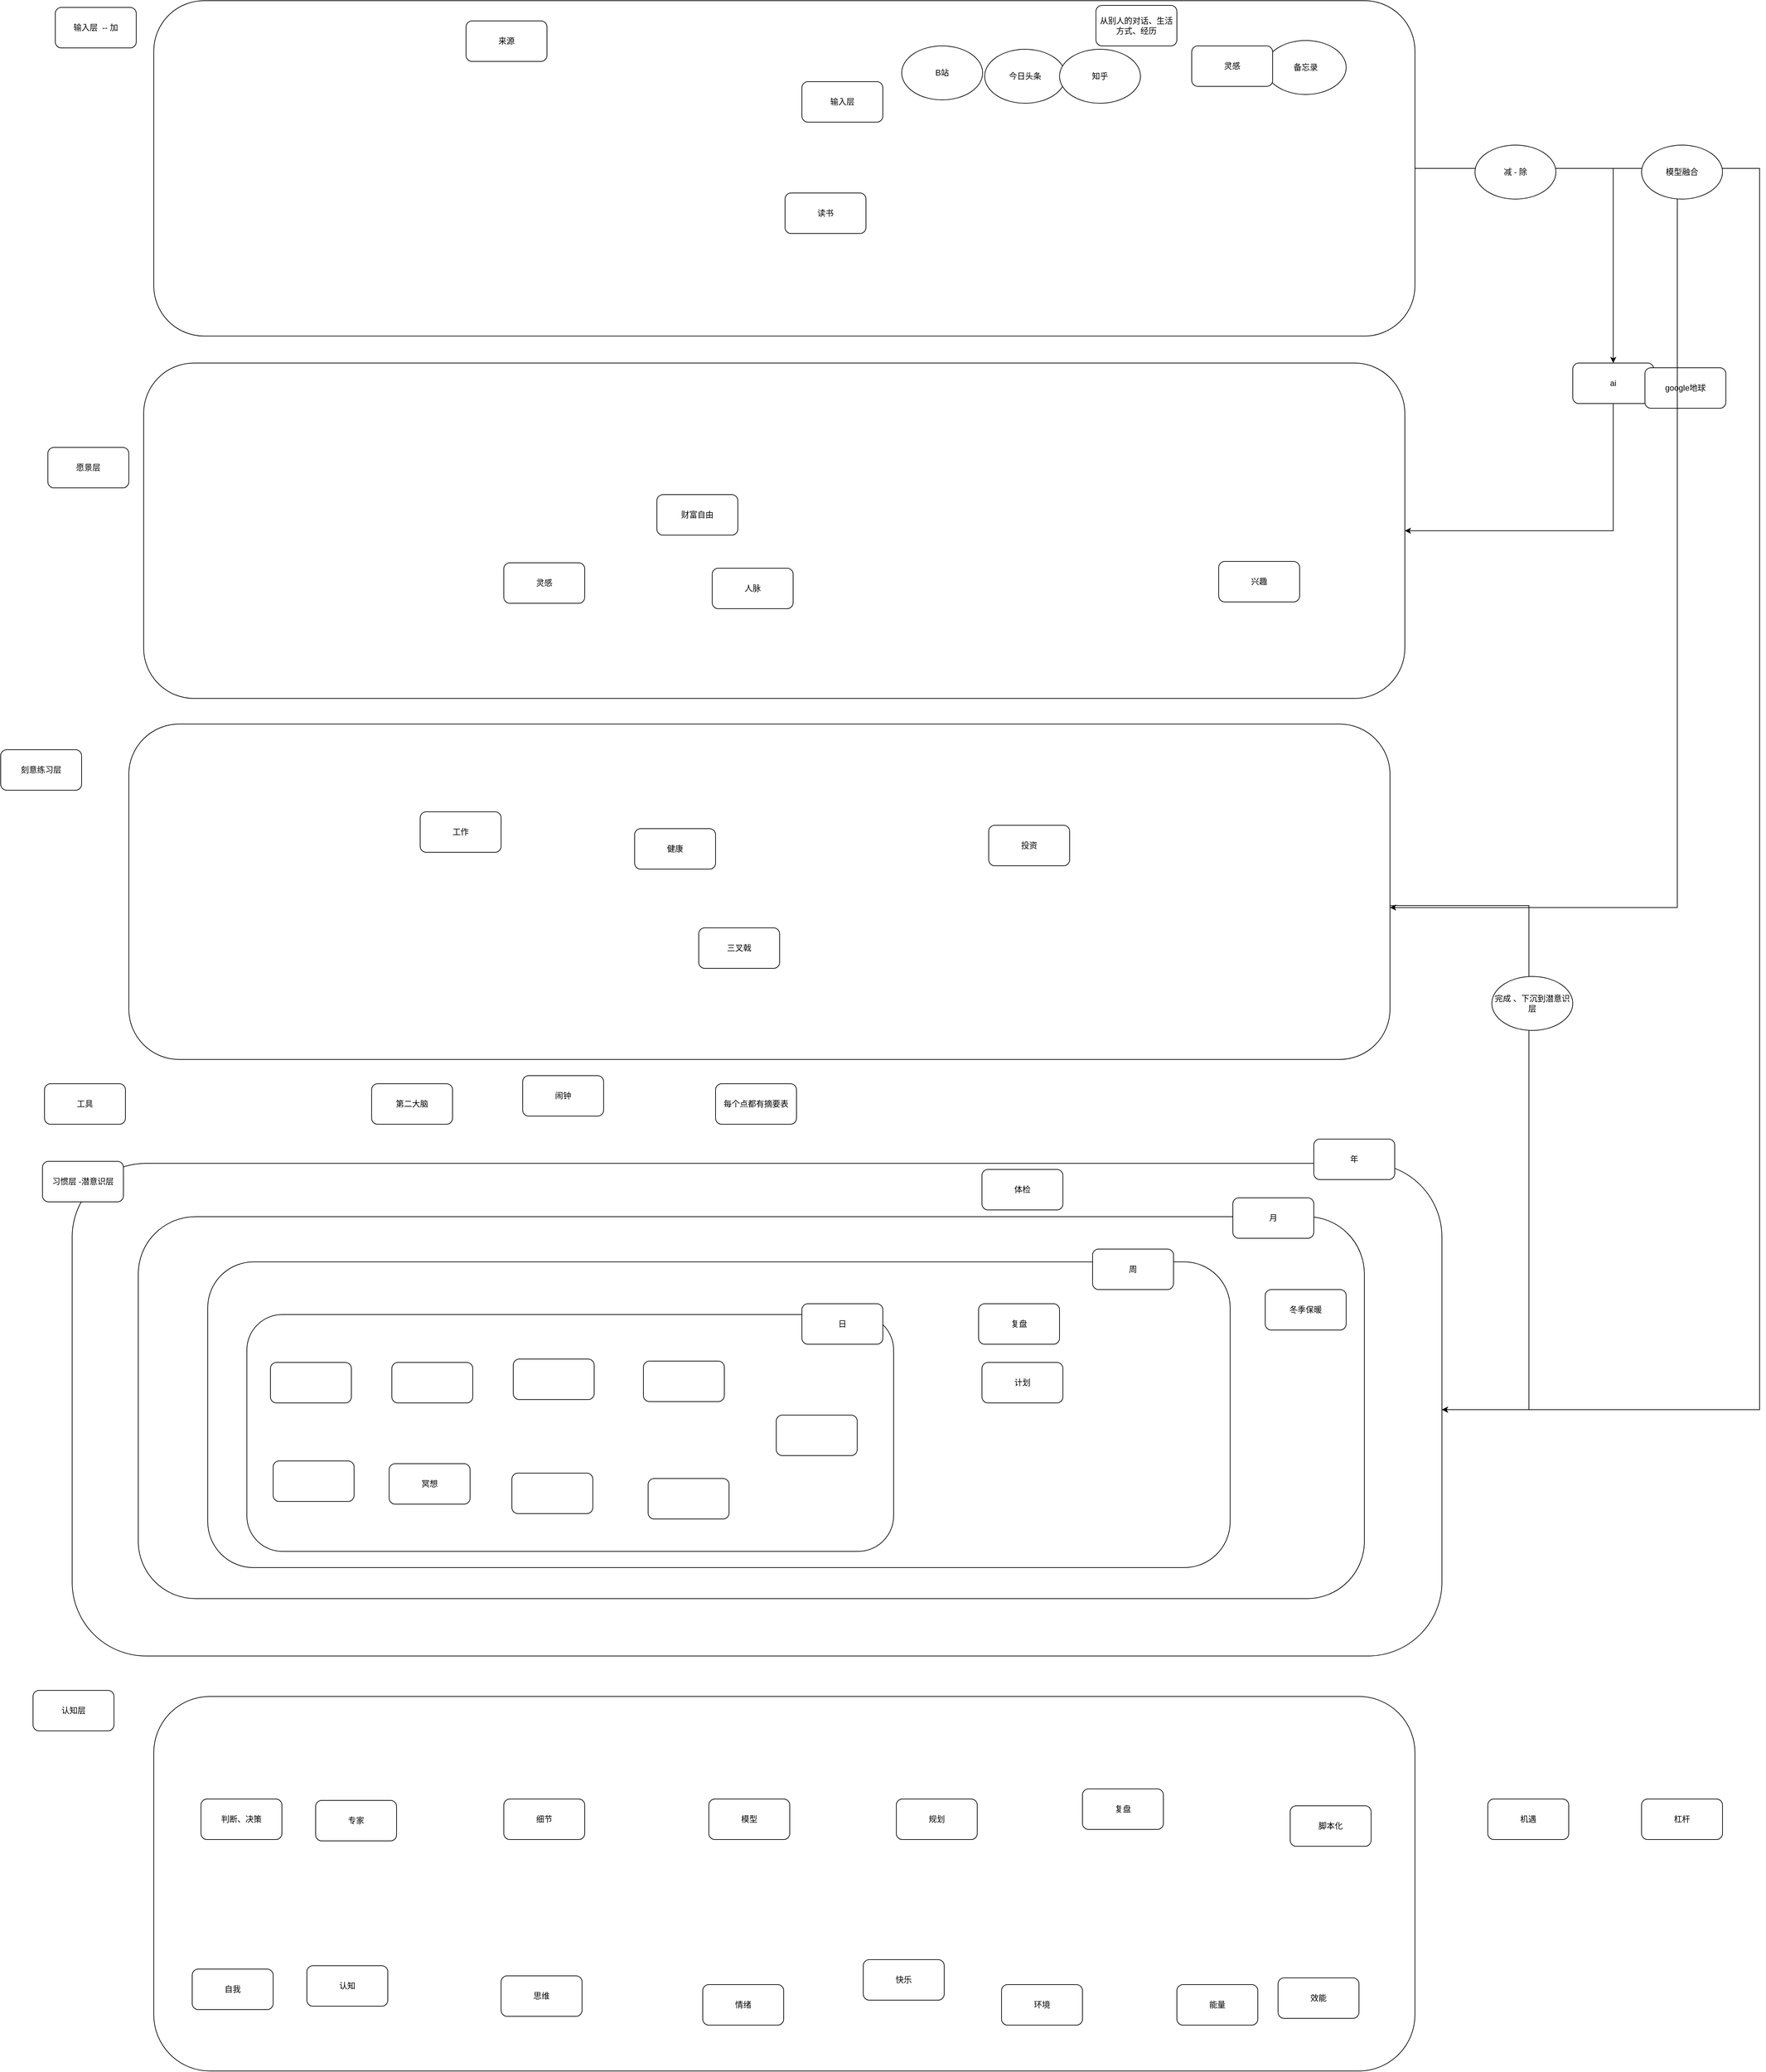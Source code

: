 <mxfile version="21.1.0" type="github">
  <diagram name="第 1 页" id="GRDvZaboTSoRFHHBoFmb">
    <mxGraphModel dx="3695" dy="1604" grid="0" gridSize="10" guides="1" tooltips="1" connect="1" arrows="1" fold="1" page="1" pageScale="1" pageWidth="827" pageHeight="1169" math="0" shadow="0">
      <root>
        <mxCell id="0" />
        <mxCell id="1" parent="0" />
        <mxCell id="XuNIK-hLuB95dvQplZHj-77" style="edgeStyle=orthogonalEdgeStyle;rounded=0;orthogonalLoop=1;jettySize=auto;html=1;exitX=1;exitY=0.5;exitDx=0;exitDy=0;entryX=1;entryY=0.5;entryDx=0;entryDy=0;" edge="1" parent="1" source="XuNIK-hLuB95dvQplZHj-49" target="XuNIK-hLuB95dvQplZHj-17">
          <mxGeometry relative="1" as="geometry">
            <mxPoint x="2160" y="2313" as="targetPoint" />
            <Array as="points">
              <mxPoint x="2233" y="1016" />
              <mxPoint x="2233" y="2855" />
            </Array>
          </mxGeometry>
        </mxCell>
        <mxCell id="XuNIK-hLuB95dvQplZHj-49" value="" style="rounded=1;whiteSpace=wrap;html=1;" vertex="1" parent="1">
          <mxGeometry x="-148" y="767" width="1870" height="497" as="geometry" />
        </mxCell>
        <mxCell id="XuNIK-hLuB95dvQplZHj-17" value="" style="rounded=1;whiteSpace=wrap;html=1;" vertex="1" parent="1">
          <mxGeometry x="-269" y="2490" width="2031" height="730" as="geometry" />
        </mxCell>
        <mxCell id="XuNIK-hLuB95dvQplZHj-15" value="" style="rounded=1;whiteSpace=wrap;html=1;" vertex="1" parent="1">
          <mxGeometry x="-171" y="2569" width="1818" height="566" as="geometry" />
        </mxCell>
        <mxCell id="XuNIK-hLuB95dvQplZHj-13" value="" style="rounded=1;whiteSpace=wrap;html=1;" vertex="1" parent="1">
          <mxGeometry x="-68" y="2636" width="1516" height="453" as="geometry" />
        </mxCell>
        <mxCell id="XuNIK-hLuB95dvQplZHj-11" value="" style="rounded=1;whiteSpace=wrap;html=1;" vertex="1" parent="1">
          <mxGeometry x="-10" y="2714" width="959" height="351" as="geometry" />
        </mxCell>
        <mxCell id="baQ6zyngYYexwskYTPrT-2" value="备忘录" style="ellipse;whiteSpace=wrap;html=1;" parent="1" vertex="1">
          <mxGeometry x="1500" y="826" width="120" height="80" as="geometry" />
        </mxCell>
        <mxCell id="baQ6zyngYYexwskYTPrT-3" value="B站" style="ellipse;whiteSpace=wrap;html=1;" parent="1" vertex="1">
          <mxGeometry x="961" y="834" width="120" height="80" as="geometry" />
        </mxCell>
        <mxCell id="baQ6zyngYYexwskYTPrT-4" value="今日头条" style="ellipse;whiteSpace=wrap;html=1;" parent="1" vertex="1">
          <mxGeometry x="1084" y="839" width="120" height="80" as="geometry" />
        </mxCell>
        <mxCell id="baQ6zyngYYexwskYTPrT-5" value="知乎" style="ellipse;whiteSpace=wrap;html=1;" parent="1" vertex="1">
          <mxGeometry x="1195" y="839" width="120" height="80" as="geometry" />
        </mxCell>
        <mxCell id="XuNIK-hLuB95dvQplZHj-2" value="" style="rounded=1;whiteSpace=wrap;html=1;" vertex="1" parent="1">
          <mxGeometry x="775" y="2863" width="120" height="60" as="geometry" />
        </mxCell>
        <mxCell id="XuNIK-hLuB95dvQplZHj-3" value="" style="rounded=1;whiteSpace=wrap;html=1;" vertex="1" parent="1">
          <mxGeometry x="25" y="2785" width="120" height="60" as="geometry" />
        </mxCell>
        <mxCell id="XuNIK-hLuB95dvQplZHj-4" value="" style="rounded=1;whiteSpace=wrap;html=1;" vertex="1" parent="1">
          <mxGeometry x="205" y="2785" width="120" height="60" as="geometry" />
        </mxCell>
        <mxCell id="XuNIK-hLuB95dvQplZHj-5" value="" style="rounded=1;whiteSpace=wrap;html=1;" vertex="1" parent="1">
          <mxGeometry x="385" y="2780" width="120" height="60" as="geometry" />
        </mxCell>
        <mxCell id="XuNIK-hLuB95dvQplZHj-6" value="" style="rounded=1;whiteSpace=wrap;html=1;" vertex="1" parent="1">
          <mxGeometry x="578" y="2783" width="120" height="60" as="geometry" />
        </mxCell>
        <mxCell id="XuNIK-hLuB95dvQplZHj-7" value="" style="rounded=1;whiteSpace=wrap;html=1;" vertex="1" parent="1">
          <mxGeometry x="585" y="2957" width="120" height="60" as="geometry" />
        </mxCell>
        <mxCell id="XuNIK-hLuB95dvQplZHj-8" value="" style="rounded=1;whiteSpace=wrap;html=1;" vertex="1" parent="1">
          <mxGeometry x="383" y="2949" width="120" height="60" as="geometry" />
        </mxCell>
        <mxCell id="XuNIK-hLuB95dvQplZHj-9" value="冥想" style="rounded=1;whiteSpace=wrap;html=1;" vertex="1" parent="1">
          <mxGeometry x="201" y="2935" width="120" height="60" as="geometry" />
        </mxCell>
        <mxCell id="XuNIK-hLuB95dvQplZHj-10" value="" style="rounded=1;whiteSpace=wrap;html=1;" vertex="1" parent="1">
          <mxGeometry x="29" y="2931" width="120" height="60" as="geometry" />
        </mxCell>
        <mxCell id="XuNIK-hLuB95dvQplZHj-12" value="复盘" style="rounded=1;whiteSpace=wrap;html=1;" vertex="1" parent="1">
          <mxGeometry x="1075" y="2698" width="120" height="60" as="geometry" />
        </mxCell>
        <mxCell id="XuNIK-hLuB95dvQplZHj-14" value="周" style="rounded=1;whiteSpace=wrap;html=1;" vertex="1" parent="1">
          <mxGeometry x="1244" y="2617" width="120" height="60" as="geometry" />
        </mxCell>
        <mxCell id="XuNIK-hLuB95dvQplZHj-16" value="月" style="rounded=1;whiteSpace=wrap;html=1;" vertex="1" parent="1">
          <mxGeometry x="1452" y="2541" width="120" height="60" as="geometry" />
        </mxCell>
        <mxCell id="XuNIK-hLuB95dvQplZHj-18" value="年" style="rounded=1;whiteSpace=wrap;html=1;" vertex="1" parent="1">
          <mxGeometry x="1572" y="2454" width="120" height="60" as="geometry" />
        </mxCell>
        <mxCell id="XuNIK-hLuB95dvQplZHj-19" value="日" style="rounded=1;whiteSpace=wrap;html=1;" vertex="1" parent="1">
          <mxGeometry x="813" y="2698" width="120" height="60" as="geometry" />
        </mxCell>
        <mxCell id="XuNIK-hLuB95dvQplZHj-20" value="体检" style="rounded=1;whiteSpace=wrap;html=1;" vertex="1" parent="1">
          <mxGeometry x="1080" y="2499" width="120" height="60" as="geometry" />
        </mxCell>
        <mxCell id="XuNIK-hLuB95dvQplZHj-21" value="冬季保暖" style="rounded=1;whiteSpace=wrap;html=1;" vertex="1" parent="1">
          <mxGeometry x="1500" y="2677" width="120" height="60" as="geometry" />
        </mxCell>
        <mxCell id="XuNIK-hLuB95dvQplZHj-23" value="计划" style="rounded=1;whiteSpace=wrap;html=1;" vertex="1" parent="1">
          <mxGeometry x="1080" y="2785" width="120" height="60" as="geometry" />
        </mxCell>
        <mxCell id="XuNIK-hLuB95dvQplZHj-24" value="认知层" style="rounded=1;whiteSpace=wrap;html=1;" vertex="1" parent="1">
          <mxGeometry x="-327" y="3271" width="120" height="60" as="geometry" />
        </mxCell>
        <mxCell id="XuNIK-hLuB95dvQplZHj-25" value="习惯层 -潜意识层" style="rounded=1;whiteSpace=wrap;html=1;" vertex="1" parent="1">
          <mxGeometry x="-313" y="2487" width="120" height="60" as="geometry" />
        </mxCell>
        <mxCell id="XuNIK-hLuB95dvQplZHj-26" value="刻意练习层" style="rounded=1;whiteSpace=wrap;html=1;" vertex="1" parent="1">
          <mxGeometry x="-375" y="1877" width="120" height="60" as="geometry" />
        </mxCell>
        <mxCell id="XuNIK-hLuB95dvQplZHj-27" value="工具" style="rounded=1;whiteSpace=wrap;html=1;" vertex="1" parent="1">
          <mxGeometry x="-310" y="2372" width="120" height="60" as="geometry" />
        </mxCell>
        <mxCell id="XuNIK-hLuB95dvQplZHj-28" value="第二大脑" style="rounded=1;whiteSpace=wrap;html=1;" vertex="1" parent="1">
          <mxGeometry x="175" y="2372" width="120" height="60" as="geometry" />
        </mxCell>
        <mxCell id="XuNIK-hLuB95dvQplZHj-54" style="edgeStyle=orthogonalEdgeStyle;rounded=0;orthogonalLoop=1;jettySize=auto;html=1;exitX=0.5;exitY=1;exitDx=0;exitDy=0;entryX=1;entryY=0.5;entryDx=0;entryDy=0;" edge="1" parent="1" source="XuNIK-hLuB95dvQplZHj-29" target="XuNIK-hLuB95dvQplZHj-37">
          <mxGeometry relative="1" as="geometry" />
        </mxCell>
        <mxCell id="XuNIK-hLuB95dvQplZHj-29" value="ai" style="rounded=1;whiteSpace=wrap;html=1;" vertex="1" parent="1">
          <mxGeometry x="1956" y="1304" width="120" height="60" as="geometry" />
        </mxCell>
        <mxCell id="XuNIK-hLuB95dvQplZHj-30" value="google地球" style="rounded=1;whiteSpace=wrap;html=1;" vertex="1" parent="1">
          <mxGeometry x="2063" y="1311" width="120" height="60" as="geometry" />
        </mxCell>
        <mxCell id="XuNIK-hLuB95dvQplZHj-33" style="edgeStyle=orthogonalEdgeStyle;rounded=0;orthogonalLoop=1;jettySize=auto;html=1;exitX=1;exitY=0.5;exitDx=0;exitDy=0;entryX=1;entryY=0.5;entryDx=0;entryDy=0;" edge="1" parent="1" source="XuNIK-hLuB95dvQplZHj-31" target="XuNIK-hLuB95dvQplZHj-17">
          <mxGeometry relative="1" as="geometry">
            <mxPoint x="1777.667" y="2909.333" as="targetPoint" />
            <Array as="points">
              <mxPoint x="1891" y="2108" />
              <mxPoint x="1891" y="2855" />
            </Array>
          </mxGeometry>
        </mxCell>
        <mxCell id="XuNIK-hLuB95dvQplZHj-31" value="" style="rounded=1;whiteSpace=wrap;html=1;" vertex="1" parent="1">
          <mxGeometry x="-185" y="1839" width="1870" height="497" as="geometry" />
        </mxCell>
        <mxCell id="XuNIK-hLuB95dvQplZHj-32" value="三叉戟" style="rounded=1;whiteSpace=wrap;html=1;" vertex="1" parent="1">
          <mxGeometry x="660" y="2141" width="120" height="60" as="geometry" />
        </mxCell>
        <mxCell id="XuNIK-hLuB95dvQplZHj-35" value="完成 、下沉到潜意识层" style="ellipse;whiteSpace=wrap;html=1;" vertex="1" parent="1">
          <mxGeometry x="1836" y="2213" width="120" height="80" as="geometry" />
        </mxCell>
        <mxCell id="XuNIK-hLuB95dvQplZHj-36" value="愿景层" style="rounded=1;whiteSpace=wrap;html=1;" vertex="1" parent="1">
          <mxGeometry x="-305" y="1429" width="120" height="60" as="geometry" />
        </mxCell>
        <mxCell id="XuNIK-hLuB95dvQplZHj-37" value="" style="rounded=1;whiteSpace=wrap;html=1;" vertex="1" parent="1">
          <mxGeometry x="-163" y="1304" width="1870" height="497" as="geometry" />
        </mxCell>
        <mxCell id="XuNIK-hLuB95dvQplZHj-38" value="财富自由" style="rounded=1;whiteSpace=wrap;html=1;" vertex="1" parent="1">
          <mxGeometry x="598" y="1499" width="120" height="60" as="geometry" />
        </mxCell>
        <mxCell id="XuNIK-hLuB95dvQplZHj-39" value="" style="rounded=1;whiteSpace=wrap;html=1;" vertex="1" parent="1">
          <mxGeometry x="-148" y="3280" width="1870" height="555" as="geometry" />
        </mxCell>
        <mxCell id="XuNIK-hLuB95dvQplZHj-40" value="认知" style="rounded=1;whiteSpace=wrap;html=1;" vertex="1" parent="1">
          <mxGeometry x="79" y="3679" width="120" height="60" as="geometry" />
        </mxCell>
        <mxCell id="XuNIK-hLuB95dvQplZHj-41" value="思维" style="rounded=1;whiteSpace=wrap;html=1;" vertex="1" parent="1">
          <mxGeometry x="367" y="3694" width="120" height="60" as="geometry" />
        </mxCell>
        <mxCell id="XuNIK-hLuB95dvQplZHj-42" value="情绪" style="rounded=1;whiteSpace=wrap;html=1;" vertex="1" parent="1">
          <mxGeometry x="666" y="3707" width="120" height="60" as="geometry" />
        </mxCell>
        <mxCell id="XuNIK-hLuB95dvQplZHj-43" value="环境" style="rounded=1;whiteSpace=wrap;html=1;" vertex="1" parent="1">
          <mxGeometry x="1109" y="3707" width="120" height="60" as="geometry" />
        </mxCell>
        <mxCell id="XuNIK-hLuB95dvQplZHj-46" value="灵感" style="rounded=1;whiteSpace=wrap;html=1;" vertex="1" parent="1">
          <mxGeometry x="371" y="1600" width="120" height="60" as="geometry" />
        </mxCell>
        <mxCell id="XuNIK-hLuB95dvQplZHj-47" value="兴趣" style="rounded=1;whiteSpace=wrap;html=1;" vertex="1" parent="1">
          <mxGeometry x="1431" y="1598" width="120" height="60" as="geometry" />
        </mxCell>
        <mxCell id="XuNIK-hLuB95dvQplZHj-48" value="输入层&amp;nbsp; -- 加" style="rounded=1;whiteSpace=wrap;html=1;" vertex="1" parent="1">
          <mxGeometry x="-294" y="777" width="120" height="60" as="geometry" />
        </mxCell>
        <mxCell id="XuNIK-hLuB95dvQplZHj-53" style="edgeStyle=orthogonalEdgeStyle;rounded=0;orthogonalLoop=1;jettySize=auto;html=1;exitX=1;exitY=0.5;exitDx=0;exitDy=0;" edge="1" parent="1" source="XuNIK-hLuB95dvQplZHj-49" target="XuNIK-hLuB95dvQplZHj-29">
          <mxGeometry relative="1" as="geometry" />
        </mxCell>
        <mxCell id="XuNIK-hLuB95dvQplZHj-55" style="edgeStyle=orthogonalEdgeStyle;rounded=0;orthogonalLoop=1;jettySize=auto;html=1;exitX=1;exitY=0.5;exitDx=0;exitDy=0;entryX=1;entryY=0.547;entryDx=0;entryDy=0;entryPerimeter=0;" edge="1" parent="1" source="XuNIK-hLuB95dvQplZHj-49" target="XuNIK-hLuB95dvQplZHj-31">
          <mxGeometry relative="1" as="geometry">
            <Array as="points">
              <mxPoint x="2111" y="1016" />
              <mxPoint x="2111" y="2111" />
            </Array>
          </mxGeometry>
        </mxCell>
        <mxCell id="XuNIK-hLuB95dvQplZHj-50" value="来源" style="rounded=1;whiteSpace=wrap;html=1;" vertex="1" parent="1">
          <mxGeometry x="315" y="797" width="120" height="60" as="geometry" />
        </mxCell>
        <mxCell id="XuNIK-hLuB95dvQplZHj-51" value="输入层" style="rounded=1;whiteSpace=wrap;html=1;" vertex="1" parent="1">
          <mxGeometry x="813" y="887" width="120" height="60" as="geometry" />
        </mxCell>
        <mxCell id="XuNIK-hLuB95dvQplZHj-52" value="闹钟" style="rounded=1;whiteSpace=wrap;html=1;" vertex="1" parent="1">
          <mxGeometry x="399" y="2360" width="120" height="60" as="geometry" />
        </mxCell>
        <mxCell id="XuNIK-hLuB95dvQplZHj-56" value="专家" style="rounded=1;whiteSpace=wrap;html=1;" vertex="1" parent="1">
          <mxGeometry x="92" y="3434" width="120" height="60" as="geometry" />
        </mxCell>
        <mxCell id="XuNIK-hLuB95dvQplZHj-57" value="细节" style="rounded=1;whiteSpace=wrap;html=1;" vertex="1" parent="1">
          <mxGeometry x="371" y="3432" width="120" height="60" as="geometry" />
        </mxCell>
        <mxCell id="XuNIK-hLuB95dvQplZHj-58" value="模型" style="rounded=1;whiteSpace=wrap;html=1;" vertex="1" parent="1">
          <mxGeometry x="675" y="3432" width="120" height="60" as="geometry" />
        </mxCell>
        <mxCell id="XuNIK-hLuB95dvQplZHj-59" value="规划" style="rounded=1;whiteSpace=wrap;html=1;" vertex="1" parent="1">
          <mxGeometry x="953" y="3432" width="120" height="60" as="geometry" />
        </mxCell>
        <mxCell id="XuNIK-hLuB95dvQplZHj-60" value="复盘" style="rounded=1;whiteSpace=wrap;html=1;" vertex="1" parent="1">
          <mxGeometry x="1229" y="3417" width="120" height="60" as="geometry" />
        </mxCell>
        <mxCell id="XuNIK-hLuB95dvQplZHj-61" value="脚本化" style="rounded=1;whiteSpace=wrap;html=1;" vertex="1" parent="1">
          <mxGeometry x="1537" y="3442" width="120" height="60" as="geometry" />
        </mxCell>
        <mxCell id="XuNIK-hLuB95dvQplZHj-62" value="能量" style="rounded=1;whiteSpace=wrap;html=1;" vertex="1" parent="1">
          <mxGeometry x="1369" y="3707" width="120" height="60" as="geometry" />
        </mxCell>
        <mxCell id="XuNIK-hLuB95dvQplZHj-63" value="效能" style="rounded=1;whiteSpace=wrap;html=1;" vertex="1" parent="1">
          <mxGeometry x="1519" y="3697" width="120" height="60" as="geometry" />
        </mxCell>
        <mxCell id="XuNIK-hLuB95dvQplZHj-64" value="快乐" style="rounded=1;whiteSpace=wrap;html=1;" vertex="1" parent="1">
          <mxGeometry x="904" y="3670" width="120" height="60" as="geometry" />
        </mxCell>
        <mxCell id="XuNIK-hLuB95dvQplZHj-65" value="机遇" style="rounded=1;whiteSpace=wrap;html=1;" vertex="1" parent="1">
          <mxGeometry x="1830" y="3432" width="120" height="60" as="geometry" />
        </mxCell>
        <mxCell id="XuNIK-hLuB95dvQplZHj-66" value="杠杆" style="rounded=1;whiteSpace=wrap;html=1;" vertex="1" parent="1">
          <mxGeometry x="2058" y="3432" width="120" height="60" as="geometry" />
        </mxCell>
        <mxCell id="XuNIK-hLuB95dvQplZHj-67" value="自我" style="rounded=1;whiteSpace=wrap;html=1;" vertex="1" parent="1">
          <mxGeometry x="-91" y="3684" width="120" height="60" as="geometry" />
        </mxCell>
        <mxCell id="XuNIK-hLuB95dvQplZHj-68" value="判断、决策" style="rounded=1;whiteSpace=wrap;html=1;" vertex="1" parent="1">
          <mxGeometry x="-78" y="3432" width="120" height="60" as="geometry" />
        </mxCell>
        <mxCell id="XuNIK-hLuB95dvQplZHj-69" value="工作" style="rounded=1;whiteSpace=wrap;html=1;" vertex="1" parent="1">
          <mxGeometry x="247" y="1969" width="120" height="60" as="geometry" />
        </mxCell>
        <mxCell id="XuNIK-hLuB95dvQplZHj-70" value="健康" style="rounded=1;whiteSpace=wrap;html=1;" vertex="1" parent="1">
          <mxGeometry x="565" y="1994" width="120" height="60" as="geometry" />
        </mxCell>
        <mxCell id="XuNIK-hLuB95dvQplZHj-71" value="投资" style="rounded=1;whiteSpace=wrap;html=1;" vertex="1" parent="1">
          <mxGeometry x="1090" y="1989" width="120" height="60" as="geometry" />
        </mxCell>
        <mxCell id="XuNIK-hLuB95dvQplZHj-72" value="人脉" style="rounded=1;whiteSpace=wrap;html=1;" vertex="1" parent="1">
          <mxGeometry x="680" y="1608" width="120" height="60" as="geometry" />
        </mxCell>
        <mxCell id="XuNIK-hLuB95dvQplZHj-73" value="灵感" style="rounded=1;whiteSpace=wrap;html=1;" vertex="1" parent="1">
          <mxGeometry x="1391" y="834" width="120" height="60" as="geometry" />
        </mxCell>
        <mxCell id="XuNIK-hLuB95dvQplZHj-74" value="读书" style="rounded=1;whiteSpace=wrap;html=1;" vertex="1" parent="1">
          <mxGeometry x="788" y="1052" width="120" height="60" as="geometry" />
        </mxCell>
        <mxCell id="XuNIK-hLuB95dvQplZHj-75" value="从别人的对话、生活方式、经历" style="rounded=1;whiteSpace=wrap;html=1;" vertex="1" parent="1">
          <mxGeometry x="1249" y="774" width="120" height="60" as="geometry" />
        </mxCell>
        <mxCell id="XuNIK-hLuB95dvQplZHj-78" value="减 - 除" style="ellipse;whiteSpace=wrap;html=1;" vertex="1" parent="1">
          <mxGeometry x="1811" y="981" width="120" height="80" as="geometry" />
        </mxCell>
        <mxCell id="XuNIK-hLuB95dvQplZHj-80" value="模型融合" style="ellipse;whiteSpace=wrap;html=1;" vertex="1" parent="1">
          <mxGeometry x="2058" y="981" width="120" height="80" as="geometry" />
        </mxCell>
        <mxCell id="XuNIK-hLuB95dvQplZHj-81" value="每个点都有摘要表" style="rounded=1;whiteSpace=wrap;html=1;" vertex="1" parent="1">
          <mxGeometry x="685" y="2372" width="120" height="60" as="geometry" />
        </mxCell>
      </root>
    </mxGraphModel>
  </diagram>
</mxfile>
